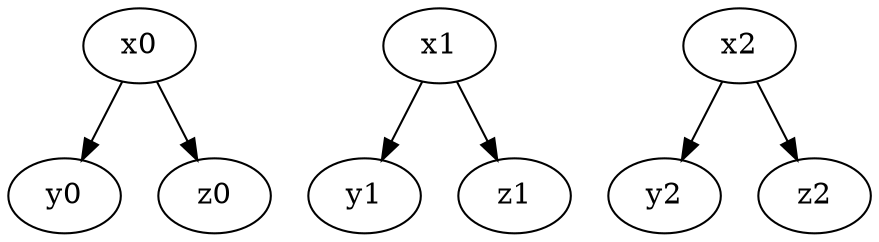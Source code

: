 digraph G {

        x0 -> y0;
        x0 -> z0;
    
        x1 -> y1;
        x1 -> z1;
    
        x2 -> y2;
        x2 -> z2;

}
